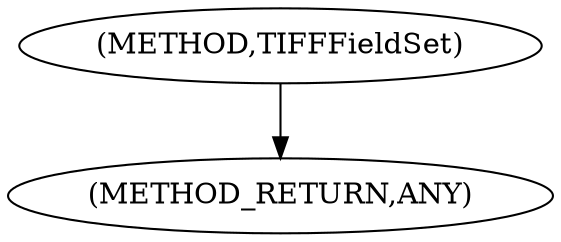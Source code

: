 digraph "TIFFFieldSet" {  
"100076" [label = <(METHOD,TIFFFieldSet)> ]
"100079" [label = <(METHOD_RETURN,ANY)> ]
  "100076" -> "100079" 
}
